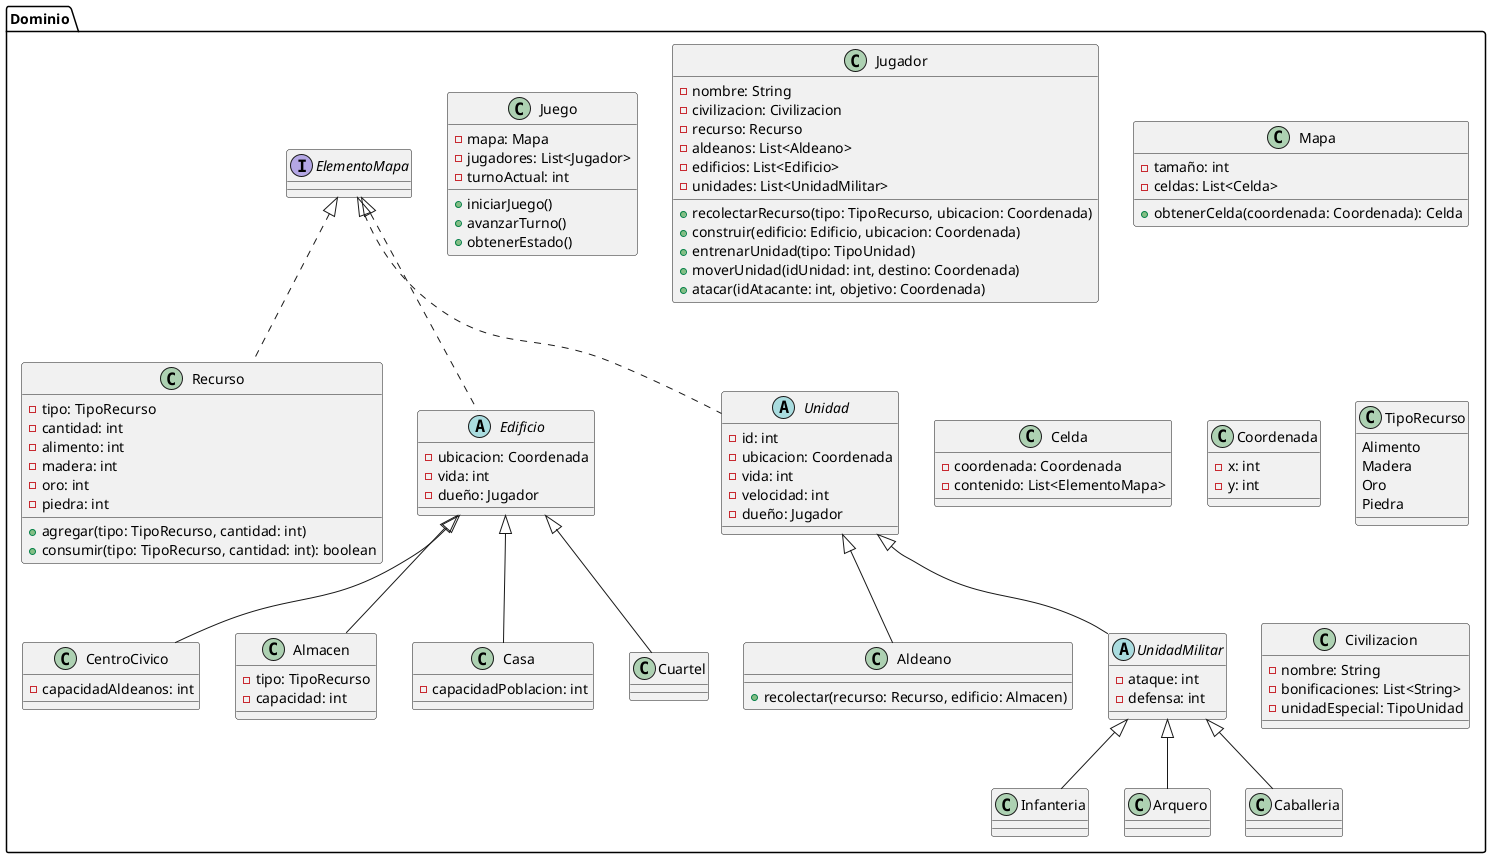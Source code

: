 @startuml PIIProyecto2025

' Paquete principal
package "Dominio" {
    
    class Juego {
        - mapa: Mapa
        - jugadores: List<Jugador>
        - turnoActual: int
        + iniciarJuego()
        + avanzarTurno()
        + obtenerEstado()
    }

    class Jugador {
        - nombre: String
        - civilizacion: Civilizacion
        - recurso: Recurso
        - aldeanos: List<Aldeano>
        - edificios: List<Edificio>
        - unidades: List<UnidadMilitar>
        + recolectarRecurso(tipo: TipoRecurso, ubicacion: Coordenada)
        + construir(edificio: Edificio, ubicacion: Coordenada)
        + entrenarUnidad(tipo: TipoUnidad)
        + moverUnidad(idUnidad: int, destino: Coordenada)
        + atacar(idAtacante: int, objetivo: Coordenada)
    }

    class Mapa {
        - tamaño: int
        - celdas: List<Celda>
        + obtenerCelda(coordenada: Coordenada): Celda
    }

    class Celda {
        - coordenada: Coordenada
        - contenido: List<ElementoMapa>
    }

    class Coordenada {
        - x: int
        - y: int
    }

    interface ElementoMapa {
    }

    class Recurso implements ElementoMapa {
        - tipo: TipoRecurso
        - cantidad: int
    }

    class TipoRecurso {
        Alimento
        Madera
        Oro
        Piedra
    }

    class Recurso {
        - alimento: int
        - madera: int
        - oro: int
        - piedra: int
        + agregar(tipo: TipoRecurso, cantidad: int)
        + consumir(tipo: TipoRecurso, cantidad: int): boolean
    }

    class Civilizacion {
        - nombre: String
        - bonificaciones: List<String>
        - unidadEspecial: TipoUnidad
    }

    abstract class Edificio implements ElementoMapa {
        - ubicacion: Coordenada
        - vida: int
        - dueño: Jugador
    }

    class CentroCivico extends Edificio {
        - capacidadAldeanos: int
    }

    class Almacen extends Edificio {
        - tipo: TipoRecurso
        - capacidad: int
    }

    class Casa extends Edificio {
        - capacidadPoblacion: int
    }

    class Cuartel extends Edificio {
    }

    abstract class Unidad implements ElementoMapa {
        - id: int
        - ubicacion: Coordenada
        - vida: int
        - velocidad: int
        - dueño: Jugador
    }

    class Aldeano extends Unidad {
        + recolectar(recurso: Recurso, edificio: Almacen)
    }

    abstract class UnidadMilitar extends Unidad {
        - ataque: int
        - defensa: int
    }

    class Infanteria extends UnidadMilitar {
    }

    class Arquero extends UnidadMilitar {
    }

    class Caballeria extends UnidadMilitar {
    }

}

@enduml
